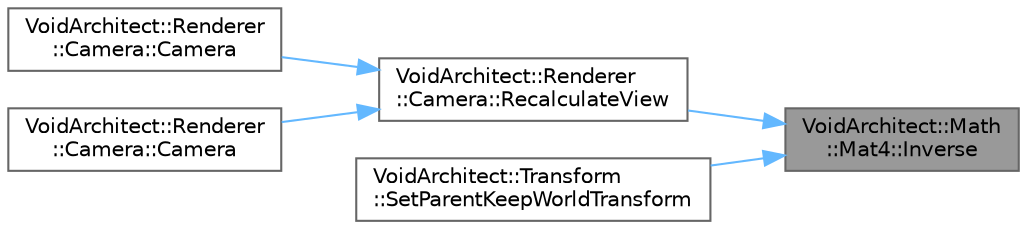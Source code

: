 digraph "VoidArchitect::Math::Mat4::Inverse"
{
 // LATEX_PDF_SIZE
  bgcolor="transparent";
  edge [fontname=Helvetica,fontsize=10,labelfontname=Helvetica,labelfontsize=10];
  node [fontname=Helvetica,fontsize=10,shape=box,height=0.2,width=0.4];
  rankdir="RL";
  Node1 [id="Node000001",label="VoidArchitect::Math\l::Mat4::Inverse",height=0.2,width=0.4,color="gray40", fillcolor="grey60", style="filled", fontcolor="black",tooltip=" "];
  Node1 -> Node2 [id="edge5_Node000001_Node000002",dir="back",color="steelblue1",style="solid",tooltip=" "];
  Node2 [id="Node000002",label="VoidArchitect::Renderer\l::Camera::RecalculateView",height=0.2,width=0.4,color="grey40", fillcolor="white", style="filled",URL="$class_void_architect_1_1_renderer_1_1_camera.html#af41837ac7bb449527198e34f13ff6df4",tooltip=" "];
  Node2 -> Node3 [id="edge6_Node000002_Node000003",dir="back",color="steelblue1",style="solid",tooltip=" "];
  Node3 [id="Node000003",label="VoidArchitect::Renderer\l::Camera::Camera",height=0.2,width=0.4,color="grey40", fillcolor="white", style="filled",URL="$class_void_architect_1_1_renderer_1_1_camera.html#a4cef1ce64a3bfd1e73b352540dc53563",tooltip=" "];
  Node2 -> Node4 [id="edge7_Node000002_Node000004",dir="back",color="steelblue1",style="solid",tooltip=" "];
  Node4 [id="Node000004",label="VoidArchitect::Renderer\l::Camera::Camera",height=0.2,width=0.4,color="grey40", fillcolor="white", style="filled",URL="$class_void_architect_1_1_renderer_1_1_camera.html#a0eab834bef82dae0df3be608f9d54a00",tooltip=" "];
  Node1 -> Node5 [id="edge8_Node000001_Node000005",dir="back",color="steelblue1",style="solid",tooltip=" "];
  Node5 [id="Node000005",label="VoidArchitect::Transform\l::SetParentKeepWorldTransform",height=0.2,width=0.4,color="grey40", fillcolor="white", style="filled",URL="$class_void_architect_1_1_transform.html#a73e25e7df28250a6be4a51b78a3d08a8",tooltip=" "];
}
